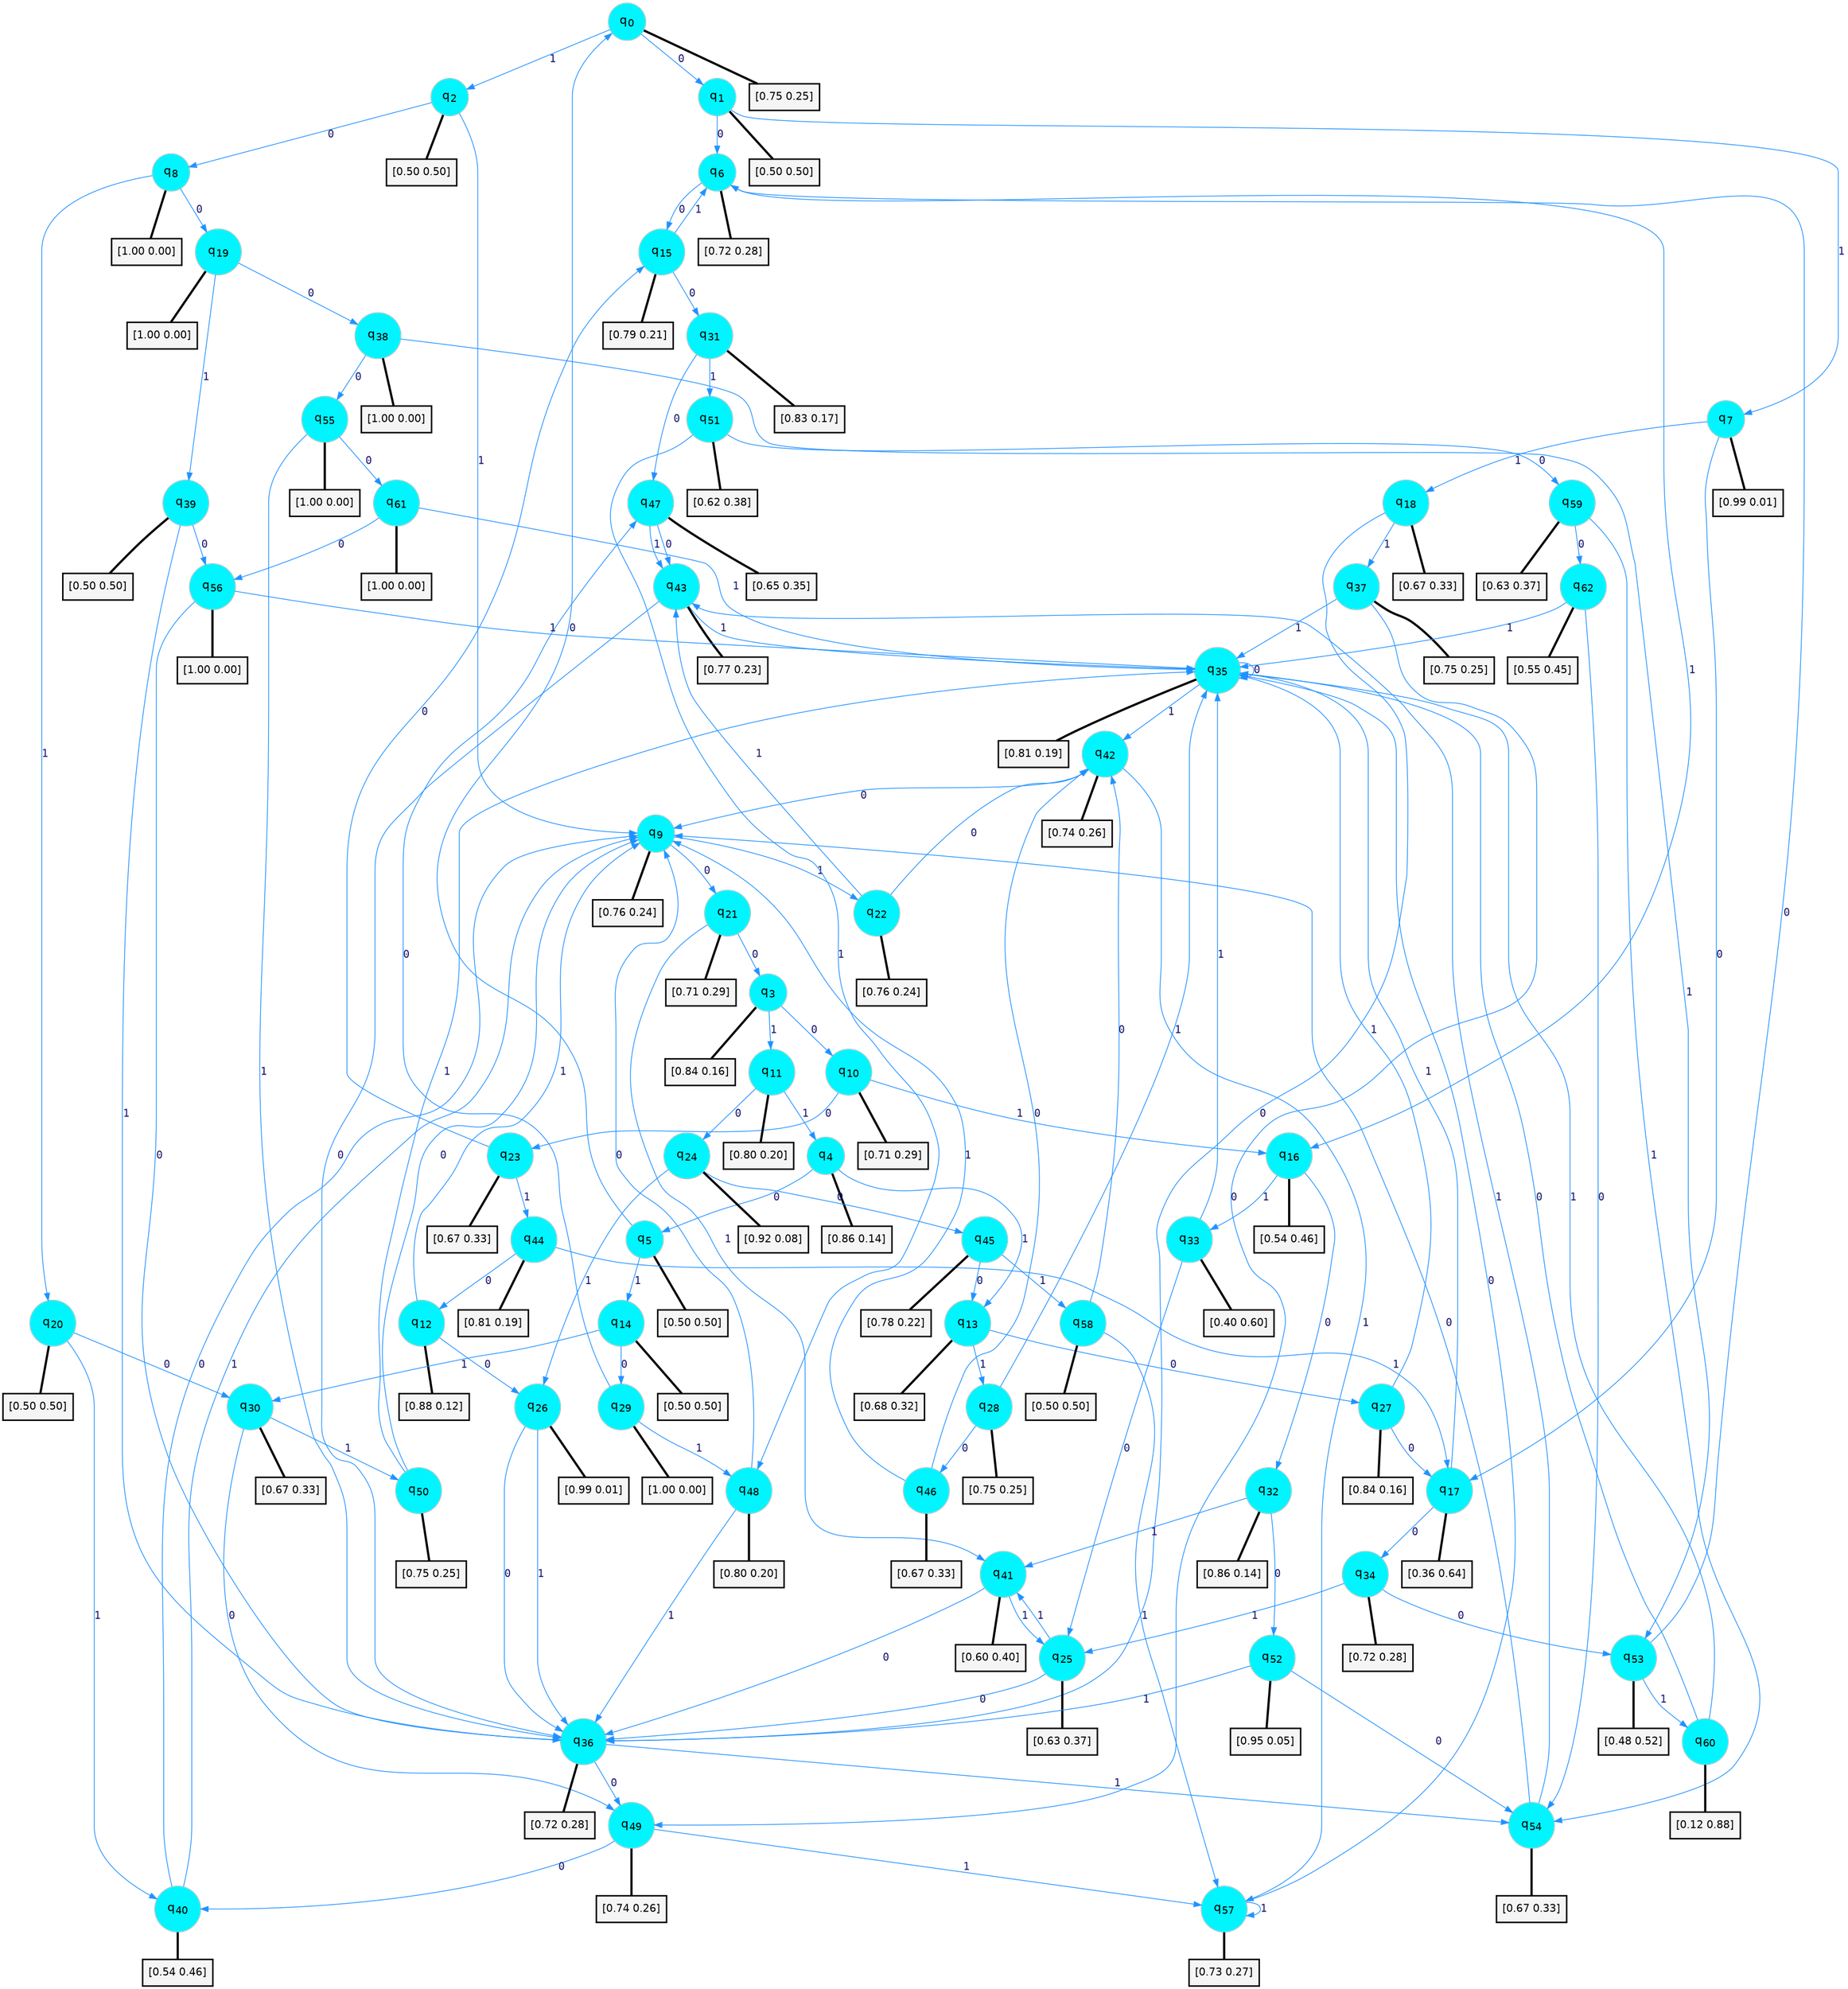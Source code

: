digraph G {
graph [
bgcolor=transparent, dpi=300, rankdir=TD, size="40,25"];
node [
color=gray, fillcolor=turquoise1, fontcolor=black, fontname=Helvetica, fontsize=16, fontweight=bold, shape=circle, style=filled];
edge [
arrowsize=1, color=dodgerblue1, fontcolor=midnightblue, fontname=courier, fontweight=bold, penwidth=1, style=solid, weight=20];
0[label=<q<SUB>0</SUB>>];
1[label=<q<SUB>1</SUB>>];
2[label=<q<SUB>2</SUB>>];
3[label=<q<SUB>3</SUB>>];
4[label=<q<SUB>4</SUB>>];
5[label=<q<SUB>5</SUB>>];
6[label=<q<SUB>6</SUB>>];
7[label=<q<SUB>7</SUB>>];
8[label=<q<SUB>8</SUB>>];
9[label=<q<SUB>9</SUB>>];
10[label=<q<SUB>10</SUB>>];
11[label=<q<SUB>11</SUB>>];
12[label=<q<SUB>12</SUB>>];
13[label=<q<SUB>13</SUB>>];
14[label=<q<SUB>14</SUB>>];
15[label=<q<SUB>15</SUB>>];
16[label=<q<SUB>16</SUB>>];
17[label=<q<SUB>17</SUB>>];
18[label=<q<SUB>18</SUB>>];
19[label=<q<SUB>19</SUB>>];
20[label=<q<SUB>20</SUB>>];
21[label=<q<SUB>21</SUB>>];
22[label=<q<SUB>22</SUB>>];
23[label=<q<SUB>23</SUB>>];
24[label=<q<SUB>24</SUB>>];
25[label=<q<SUB>25</SUB>>];
26[label=<q<SUB>26</SUB>>];
27[label=<q<SUB>27</SUB>>];
28[label=<q<SUB>28</SUB>>];
29[label=<q<SUB>29</SUB>>];
30[label=<q<SUB>30</SUB>>];
31[label=<q<SUB>31</SUB>>];
32[label=<q<SUB>32</SUB>>];
33[label=<q<SUB>33</SUB>>];
34[label=<q<SUB>34</SUB>>];
35[label=<q<SUB>35</SUB>>];
36[label=<q<SUB>36</SUB>>];
37[label=<q<SUB>37</SUB>>];
38[label=<q<SUB>38</SUB>>];
39[label=<q<SUB>39</SUB>>];
40[label=<q<SUB>40</SUB>>];
41[label=<q<SUB>41</SUB>>];
42[label=<q<SUB>42</SUB>>];
43[label=<q<SUB>43</SUB>>];
44[label=<q<SUB>44</SUB>>];
45[label=<q<SUB>45</SUB>>];
46[label=<q<SUB>46</SUB>>];
47[label=<q<SUB>47</SUB>>];
48[label=<q<SUB>48</SUB>>];
49[label=<q<SUB>49</SUB>>];
50[label=<q<SUB>50</SUB>>];
51[label=<q<SUB>51</SUB>>];
52[label=<q<SUB>52</SUB>>];
53[label=<q<SUB>53</SUB>>];
54[label=<q<SUB>54</SUB>>];
55[label=<q<SUB>55</SUB>>];
56[label=<q<SUB>56</SUB>>];
57[label=<q<SUB>57</SUB>>];
58[label=<q<SUB>58</SUB>>];
59[label=<q<SUB>59</SUB>>];
60[label=<q<SUB>60</SUB>>];
61[label=<q<SUB>61</SUB>>];
62[label=<q<SUB>62</SUB>>];
63[label="[0.75 0.25]", shape=box,fontcolor=black, fontname=Helvetica, fontsize=14, penwidth=2, fillcolor=whitesmoke,color=black];
64[label="[0.50 0.50]", shape=box,fontcolor=black, fontname=Helvetica, fontsize=14, penwidth=2, fillcolor=whitesmoke,color=black];
65[label="[0.50 0.50]", shape=box,fontcolor=black, fontname=Helvetica, fontsize=14, penwidth=2, fillcolor=whitesmoke,color=black];
66[label="[0.84 0.16]", shape=box,fontcolor=black, fontname=Helvetica, fontsize=14, penwidth=2, fillcolor=whitesmoke,color=black];
67[label="[0.86 0.14]", shape=box,fontcolor=black, fontname=Helvetica, fontsize=14, penwidth=2, fillcolor=whitesmoke,color=black];
68[label="[0.50 0.50]", shape=box,fontcolor=black, fontname=Helvetica, fontsize=14, penwidth=2, fillcolor=whitesmoke,color=black];
69[label="[0.72 0.28]", shape=box,fontcolor=black, fontname=Helvetica, fontsize=14, penwidth=2, fillcolor=whitesmoke,color=black];
70[label="[0.99 0.01]", shape=box,fontcolor=black, fontname=Helvetica, fontsize=14, penwidth=2, fillcolor=whitesmoke,color=black];
71[label="[1.00 0.00]", shape=box,fontcolor=black, fontname=Helvetica, fontsize=14, penwidth=2, fillcolor=whitesmoke,color=black];
72[label="[0.76 0.24]", shape=box,fontcolor=black, fontname=Helvetica, fontsize=14, penwidth=2, fillcolor=whitesmoke,color=black];
73[label="[0.71 0.29]", shape=box,fontcolor=black, fontname=Helvetica, fontsize=14, penwidth=2, fillcolor=whitesmoke,color=black];
74[label="[0.80 0.20]", shape=box,fontcolor=black, fontname=Helvetica, fontsize=14, penwidth=2, fillcolor=whitesmoke,color=black];
75[label="[0.88 0.12]", shape=box,fontcolor=black, fontname=Helvetica, fontsize=14, penwidth=2, fillcolor=whitesmoke,color=black];
76[label="[0.68 0.32]", shape=box,fontcolor=black, fontname=Helvetica, fontsize=14, penwidth=2, fillcolor=whitesmoke,color=black];
77[label="[0.50 0.50]", shape=box,fontcolor=black, fontname=Helvetica, fontsize=14, penwidth=2, fillcolor=whitesmoke,color=black];
78[label="[0.79 0.21]", shape=box,fontcolor=black, fontname=Helvetica, fontsize=14, penwidth=2, fillcolor=whitesmoke,color=black];
79[label="[0.54 0.46]", shape=box,fontcolor=black, fontname=Helvetica, fontsize=14, penwidth=2, fillcolor=whitesmoke,color=black];
80[label="[0.36 0.64]", shape=box,fontcolor=black, fontname=Helvetica, fontsize=14, penwidth=2, fillcolor=whitesmoke,color=black];
81[label="[0.67 0.33]", shape=box,fontcolor=black, fontname=Helvetica, fontsize=14, penwidth=2, fillcolor=whitesmoke,color=black];
82[label="[1.00 0.00]", shape=box,fontcolor=black, fontname=Helvetica, fontsize=14, penwidth=2, fillcolor=whitesmoke,color=black];
83[label="[0.50 0.50]", shape=box,fontcolor=black, fontname=Helvetica, fontsize=14, penwidth=2, fillcolor=whitesmoke,color=black];
84[label="[0.71 0.29]", shape=box,fontcolor=black, fontname=Helvetica, fontsize=14, penwidth=2, fillcolor=whitesmoke,color=black];
85[label="[0.76 0.24]", shape=box,fontcolor=black, fontname=Helvetica, fontsize=14, penwidth=2, fillcolor=whitesmoke,color=black];
86[label="[0.67 0.33]", shape=box,fontcolor=black, fontname=Helvetica, fontsize=14, penwidth=2, fillcolor=whitesmoke,color=black];
87[label="[0.92 0.08]", shape=box,fontcolor=black, fontname=Helvetica, fontsize=14, penwidth=2, fillcolor=whitesmoke,color=black];
88[label="[0.63 0.37]", shape=box,fontcolor=black, fontname=Helvetica, fontsize=14, penwidth=2, fillcolor=whitesmoke,color=black];
89[label="[0.99 0.01]", shape=box,fontcolor=black, fontname=Helvetica, fontsize=14, penwidth=2, fillcolor=whitesmoke,color=black];
90[label="[0.84 0.16]", shape=box,fontcolor=black, fontname=Helvetica, fontsize=14, penwidth=2, fillcolor=whitesmoke,color=black];
91[label="[0.75 0.25]", shape=box,fontcolor=black, fontname=Helvetica, fontsize=14, penwidth=2, fillcolor=whitesmoke,color=black];
92[label="[1.00 0.00]", shape=box,fontcolor=black, fontname=Helvetica, fontsize=14, penwidth=2, fillcolor=whitesmoke,color=black];
93[label="[0.67 0.33]", shape=box,fontcolor=black, fontname=Helvetica, fontsize=14, penwidth=2, fillcolor=whitesmoke,color=black];
94[label="[0.83 0.17]", shape=box,fontcolor=black, fontname=Helvetica, fontsize=14, penwidth=2, fillcolor=whitesmoke,color=black];
95[label="[0.86 0.14]", shape=box,fontcolor=black, fontname=Helvetica, fontsize=14, penwidth=2, fillcolor=whitesmoke,color=black];
96[label="[0.40 0.60]", shape=box,fontcolor=black, fontname=Helvetica, fontsize=14, penwidth=2, fillcolor=whitesmoke,color=black];
97[label="[0.72 0.28]", shape=box,fontcolor=black, fontname=Helvetica, fontsize=14, penwidth=2, fillcolor=whitesmoke,color=black];
98[label="[0.81 0.19]", shape=box,fontcolor=black, fontname=Helvetica, fontsize=14, penwidth=2, fillcolor=whitesmoke,color=black];
99[label="[0.72 0.28]", shape=box,fontcolor=black, fontname=Helvetica, fontsize=14, penwidth=2, fillcolor=whitesmoke,color=black];
100[label="[0.75 0.25]", shape=box,fontcolor=black, fontname=Helvetica, fontsize=14, penwidth=2, fillcolor=whitesmoke,color=black];
101[label="[1.00 0.00]", shape=box,fontcolor=black, fontname=Helvetica, fontsize=14, penwidth=2, fillcolor=whitesmoke,color=black];
102[label="[0.50 0.50]", shape=box,fontcolor=black, fontname=Helvetica, fontsize=14, penwidth=2, fillcolor=whitesmoke,color=black];
103[label="[0.54 0.46]", shape=box,fontcolor=black, fontname=Helvetica, fontsize=14, penwidth=2, fillcolor=whitesmoke,color=black];
104[label="[0.60 0.40]", shape=box,fontcolor=black, fontname=Helvetica, fontsize=14, penwidth=2, fillcolor=whitesmoke,color=black];
105[label="[0.74 0.26]", shape=box,fontcolor=black, fontname=Helvetica, fontsize=14, penwidth=2, fillcolor=whitesmoke,color=black];
106[label="[0.77 0.23]", shape=box,fontcolor=black, fontname=Helvetica, fontsize=14, penwidth=2, fillcolor=whitesmoke,color=black];
107[label="[0.81 0.19]", shape=box,fontcolor=black, fontname=Helvetica, fontsize=14, penwidth=2, fillcolor=whitesmoke,color=black];
108[label="[0.78 0.22]", shape=box,fontcolor=black, fontname=Helvetica, fontsize=14, penwidth=2, fillcolor=whitesmoke,color=black];
109[label="[0.67 0.33]", shape=box,fontcolor=black, fontname=Helvetica, fontsize=14, penwidth=2, fillcolor=whitesmoke,color=black];
110[label="[0.65 0.35]", shape=box,fontcolor=black, fontname=Helvetica, fontsize=14, penwidth=2, fillcolor=whitesmoke,color=black];
111[label="[0.80 0.20]", shape=box,fontcolor=black, fontname=Helvetica, fontsize=14, penwidth=2, fillcolor=whitesmoke,color=black];
112[label="[0.74 0.26]", shape=box,fontcolor=black, fontname=Helvetica, fontsize=14, penwidth=2, fillcolor=whitesmoke,color=black];
113[label="[0.75 0.25]", shape=box,fontcolor=black, fontname=Helvetica, fontsize=14, penwidth=2, fillcolor=whitesmoke,color=black];
114[label="[0.62 0.38]", shape=box,fontcolor=black, fontname=Helvetica, fontsize=14, penwidth=2, fillcolor=whitesmoke,color=black];
115[label="[0.95 0.05]", shape=box,fontcolor=black, fontname=Helvetica, fontsize=14, penwidth=2, fillcolor=whitesmoke,color=black];
116[label="[0.48 0.52]", shape=box,fontcolor=black, fontname=Helvetica, fontsize=14, penwidth=2, fillcolor=whitesmoke,color=black];
117[label="[0.67 0.33]", shape=box,fontcolor=black, fontname=Helvetica, fontsize=14, penwidth=2, fillcolor=whitesmoke,color=black];
118[label="[1.00 0.00]", shape=box,fontcolor=black, fontname=Helvetica, fontsize=14, penwidth=2, fillcolor=whitesmoke,color=black];
119[label="[1.00 0.00]", shape=box,fontcolor=black, fontname=Helvetica, fontsize=14, penwidth=2, fillcolor=whitesmoke,color=black];
120[label="[0.73 0.27]", shape=box,fontcolor=black, fontname=Helvetica, fontsize=14, penwidth=2, fillcolor=whitesmoke,color=black];
121[label="[0.50 0.50]", shape=box,fontcolor=black, fontname=Helvetica, fontsize=14, penwidth=2, fillcolor=whitesmoke,color=black];
122[label="[0.63 0.37]", shape=box,fontcolor=black, fontname=Helvetica, fontsize=14, penwidth=2, fillcolor=whitesmoke,color=black];
123[label="[0.12 0.88]", shape=box,fontcolor=black, fontname=Helvetica, fontsize=14, penwidth=2, fillcolor=whitesmoke,color=black];
124[label="[1.00 0.00]", shape=box,fontcolor=black, fontname=Helvetica, fontsize=14, penwidth=2, fillcolor=whitesmoke,color=black];
125[label="[0.55 0.45]", shape=box,fontcolor=black, fontname=Helvetica, fontsize=14, penwidth=2, fillcolor=whitesmoke,color=black];
0->1 [label=0];
0->2 [label=1];
0->63 [arrowhead=none, penwidth=3,color=black];
1->6 [label=0];
1->7 [label=1];
1->64 [arrowhead=none, penwidth=3,color=black];
2->8 [label=0];
2->9 [label=1];
2->65 [arrowhead=none, penwidth=3,color=black];
3->10 [label=0];
3->11 [label=1];
3->66 [arrowhead=none, penwidth=3,color=black];
4->5 [label=0];
4->13 [label=1];
4->67 [arrowhead=none, penwidth=3,color=black];
5->0 [label=0];
5->14 [label=1];
5->68 [arrowhead=none, penwidth=3,color=black];
6->15 [label=0];
6->16 [label=1];
6->69 [arrowhead=none, penwidth=3,color=black];
7->17 [label=0];
7->18 [label=1];
7->70 [arrowhead=none, penwidth=3,color=black];
8->19 [label=0];
8->20 [label=1];
8->71 [arrowhead=none, penwidth=3,color=black];
9->21 [label=0];
9->22 [label=1];
9->72 [arrowhead=none, penwidth=3,color=black];
10->23 [label=0];
10->16 [label=1];
10->73 [arrowhead=none, penwidth=3,color=black];
11->24 [label=0];
11->4 [label=1];
11->74 [arrowhead=none, penwidth=3,color=black];
12->26 [label=0];
12->9 [label=1];
12->75 [arrowhead=none, penwidth=3,color=black];
13->27 [label=0];
13->28 [label=1];
13->76 [arrowhead=none, penwidth=3,color=black];
14->29 [label=0];
14->30 [label=1];
14->77 [arrowhead=none, penwidth=3,color=black];
15->31 [label=0];
15->6 [label=1];
15->78 [arrowhead=none, penwidth=3,color=black];
16->32 [label=0];
16->33 [label=1];
16->79 [arrowhead=none, penwidth=3,color=black];
17->34 [label=0];
17->35 [label=1];
17->80 [arrowhead=none, penwidth=3,color=black];
18->36 [label=0];
18->37 [label=1];
18->81 [arrowhead=none, penwidth=3,color=black];
19->38 [label=0];
19->39 [label=1];
19->82 [arrowhead=none, penwidth=3,color=black];
20->30 [label=0];
20->40 [label=1];
20->83 [arrowhead=none, penwidth=3,color=black];
21->3 [label=0];
21->41 [label=1];
21->84 [arrowhead=none, penwidth=3,color=black];
22->42 [label=0];
22->43 [label=1];
22->85 [arrowhead=none, penwidth=3,color=black];
23->15 [label=0];
23->44 [label=1];
23->86 [arrowhead=none, penwidth=3,color=black];
24->45 [label=0];
24->26 [label=1];
24->87 [arrowhead=none, penwidth=3,color=black];
25->36 [label=0];
25->41 [label=1];
25->88 [arrowhead=none, penwidth=3,color=black];
26->36 [label=0];
26->36 [label=1];
26->89 [arrowhead=none, penwidth=3,color=black];
27->17 [label=0];
27->35 [label=1];
27->90 [arrowhead=none, penwidth=3,color=black];
28->46 [label=0];
28->35 [label=1];
28->91 [arrowhead=none, penwidth=3,color=black];
29->47 [label=0];
29->48 [label=1];
29->92 [arrowhead=none, penwidth=3,color=black];
30->49 [label=0];
30->50 [label=1];
30->93 [arrowhead=none, penwidth=3,color=black];
31->47 [label=0];
31->51 [label=1];
31->94 [arrowhead=none, penwidth=3,color=black];
32->52 [label=0];
32->41 [label=1];
32->95 [arrowhead=none, penwidth=3,color=black];
33->25 [label=0];
33->35 [label=1];
33->96 [arrowhead=none, penwidth=3,color=black];
34->53 [label=0];
34->25 [label=1];
34->97 [arrowhead=none, penwidth=3,color=black];
35->35 [label=0];
35->42 [label=1];
35->98 [arrowhead=none, penwidth=3,color=black];
36->49 [label=0];
36->54 [label=1];
36->99 [arrowhead=none, penwidth=3,color=black];
37->49 [label=0];
37->35 [label=1];
37->100 [arrowhead=none, penwidth=3,color=black];
38->55 [label=0];
38->53 [label=1];
38->101 [arrowhead=none, penwidth=3,color=black];
39->56 [label=0];
39->36 [label=1];
39->102 [arrowhead=none, penwidth=3,color=black];
40->9 [label=0];
40->9 [label=1];
40->103 [arrowhead=none, penwidth=3,color=black];
41->36 [label=0];
41->25 [label=1];
41->104 [arrowhead=none, penwidth=3,color=black];
42->9 [label=0];
42->57 [label=1];
42->105 [arrowhead=none, penwidth=3,color=black];
43->36 [label=0];
43->35 [label=1];
43->106 [arrowhead=none, penwidth=3,color=black];
44->12 [label=0];
44->17 [label=1];
44->107 [arrowhead=none, penwidth=3,color=black];
45->13 [label=0];
45->58 [label=1];
45->108 [arrowhead=none, penwidth=3,color=black];
46->42 [label=0];
46->9 [label=1];
46->109 [arrowhead=none, penwidth=3,color=black];
47->43 [label=0];
47->43 [label=1];
47->110 [arrowhead=none, penwidth=3,color=black];
48->9 [label=0];
48->36 [label=1];
48->111 [arrowhead=none, penwidth=3,color=black];
49->40 [label=0];
49->57 [label=1];
49->112 [arrowhead=none, penwidth=3,color=black];
50->9 [label=0];
50->35 [label=1];
50->113 [arrowhead=none, penwidth=3,color=black];
51->59 [label=0];
51->48 [label=1];
51->114 [arrowhead=none, penwidth=3,color=black];
52->54 [label=0];
52->36 [label=1];
52->115 [arrowhead=none, penwidth=3,color=black];
53->6 [label=0];
53->60 [label=1];
53->116 [arrowhead=none, penwidth=3,color=black];
54->9 [label=0];
54->43 [label=1];
54->117 [arrowhead=none, penwidth=3,color=black];
55->61 [label=0];
55->36 [label=1];
55->118 [arrowhead=none, penwidth=3,color=black];
56->36 [label=0];
56->35 [label=1];
56->119 [arrowhead=none, penwidth=3,color=black];
57->35 [label=0];
57->57 [label=1];
57->120 [arrowhead=none, penwidth=3,color=black];
58->42 [label=0];
58->57 [label=1];
58->121 [arrowhead=none, penwidth=3,color=black];
59->62 [label=0];
59->54 [label=1];
59->122 [arrowhead=none, penwidth=3,color=black];
60->35 [label=0];
60->35 [label=1];
60->123 [arrowhead=none, penwidth=3,color=black];
61->56 [label=0];
61->35 [label=1];
61->124 [arrowhead=none, penwidth=3,color=black];
62->54 [label=0];
62->35 [label=1];
62->125 [arrowhead=none, penwidth=3,color=black];
}

